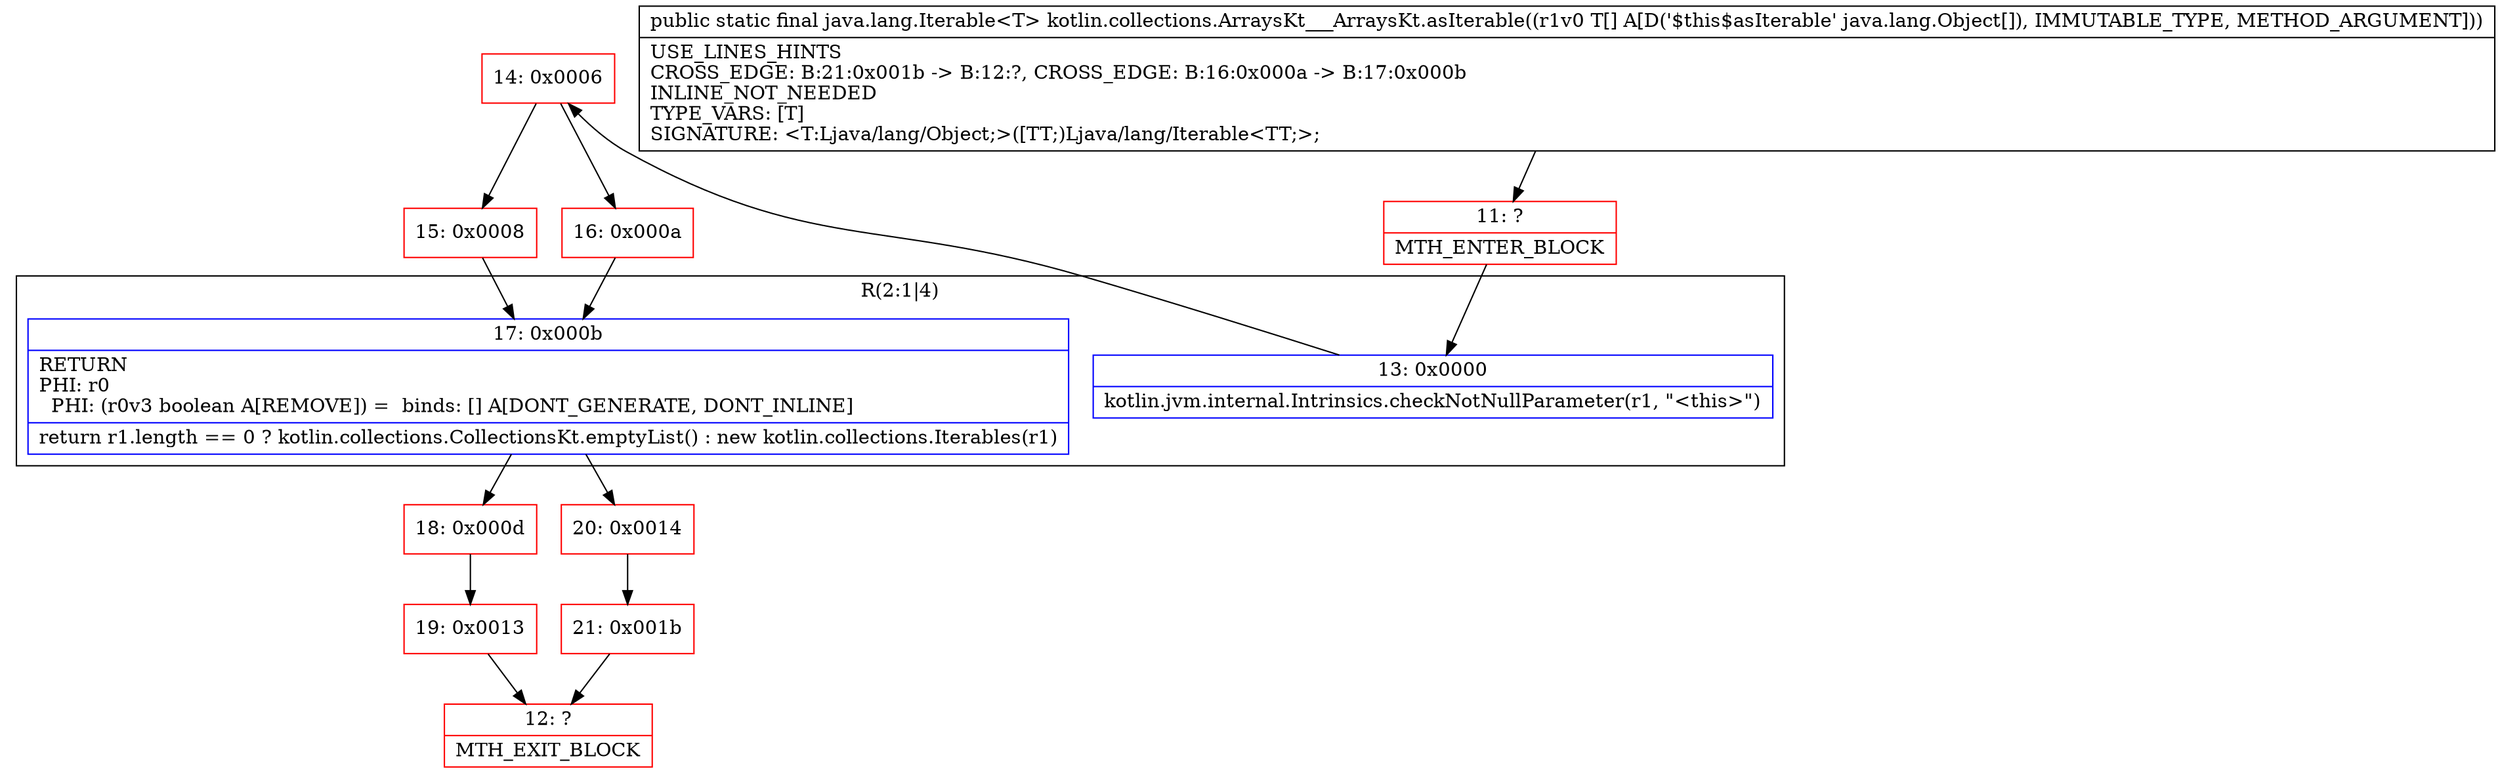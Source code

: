 digraph "CFG forkotlin.collections.ArraysKt___ArraysKt.asIterable([Ljava\/lang\/Object;)Ljava\/lang\/Iterable;" {
subgraph cluster_Region_1296503286 {
label = "R(2:1|4)";
node [shape=record,color=blue];
Node_13 [shape=record,label="{13\:\ 0x0000|kotlin.jvm.internal.Intrinsics.checkNotNullParameter(r1, \"\<this\>\")\l}"];
Node_17 [shape=record,label="{17\:\ 0x000b|RETURN\lPHI: r0 \l  PHI: (r0v3 boolean A[REMOVE]) =  binds: [] A[DONT_GENERATE, DONT_INLINE]\l|return r1.length == 0 ? kotlin.collections.CollectionsKt.emptyList() : new kotlin.collections.Iterables(r1)\l}"];
}
Node_11 [shape=record,color=red,label="{11\:\ ?|MTH_ENTER_BLOCK\l}"];
Node_14 [shape=record,color=red,label="{14\:\ 0x0006}"];
Node_15 [shape=record,color=red,label="{15\:\ 0x0008}"];
Node_18 [shape=record,color=red,label="{18\:\ 0x000d}"];
Node_19 [shape=record,color=red,label="{19\:\ 0x0013}"];
Node_12 [shape=record,color=red,label="{12\:\ ?|MTH_EXIT_BLOCK\l}"];
Node_20 [shape=record,color=red,label="{20\:\ 0x0014}"];
Node_21 [shape=record,color=red,label="{21\:\ 0x001b}"];
Node_16 [shape=record,color=red,label="{16\:\ 0x000a}"];
MethodNode[shape=record,label="{public static final java.lang.Iterable\<T\> kotlin.collections.ArraysKt___ArraysKt.asIterable((r1v0 T[] A[D('$this$asIterable' java.lang.Object[]), IMMUTABLE_TYPE, METHOD_ARGUMENT]))  | USE_LINES_HINTS\lCROSS_EDGE: B:21:0x001b \-\> B:12:?, CROSS_EDGE: B:16:0x000a \-\> B:17:0x000b\lINLINE_NOT_NEEDED\lTYPE_VARS: [T]\lSIGNATURE: \<T:Ljava\/lang\/Object;\>([TT;)Ljava\/lang\/Iterable\<TT;\>;\l}"];
MethodNode -> Node_11;Node_13 -> Node_14;
Node_17 -> Node_18;
Node_17 -> Node_20;
Node_11 -> Node_13;
Node_14 -> Node_15;
Node_14 -> Node_16;
Node_15 -> Node_17;
Node_18 -> Node_19;
Node_19 -> Node_12;
Node_20 -> Node_21;
Node_21 -> Node_12;
Node_16 -> Node_17;
}

